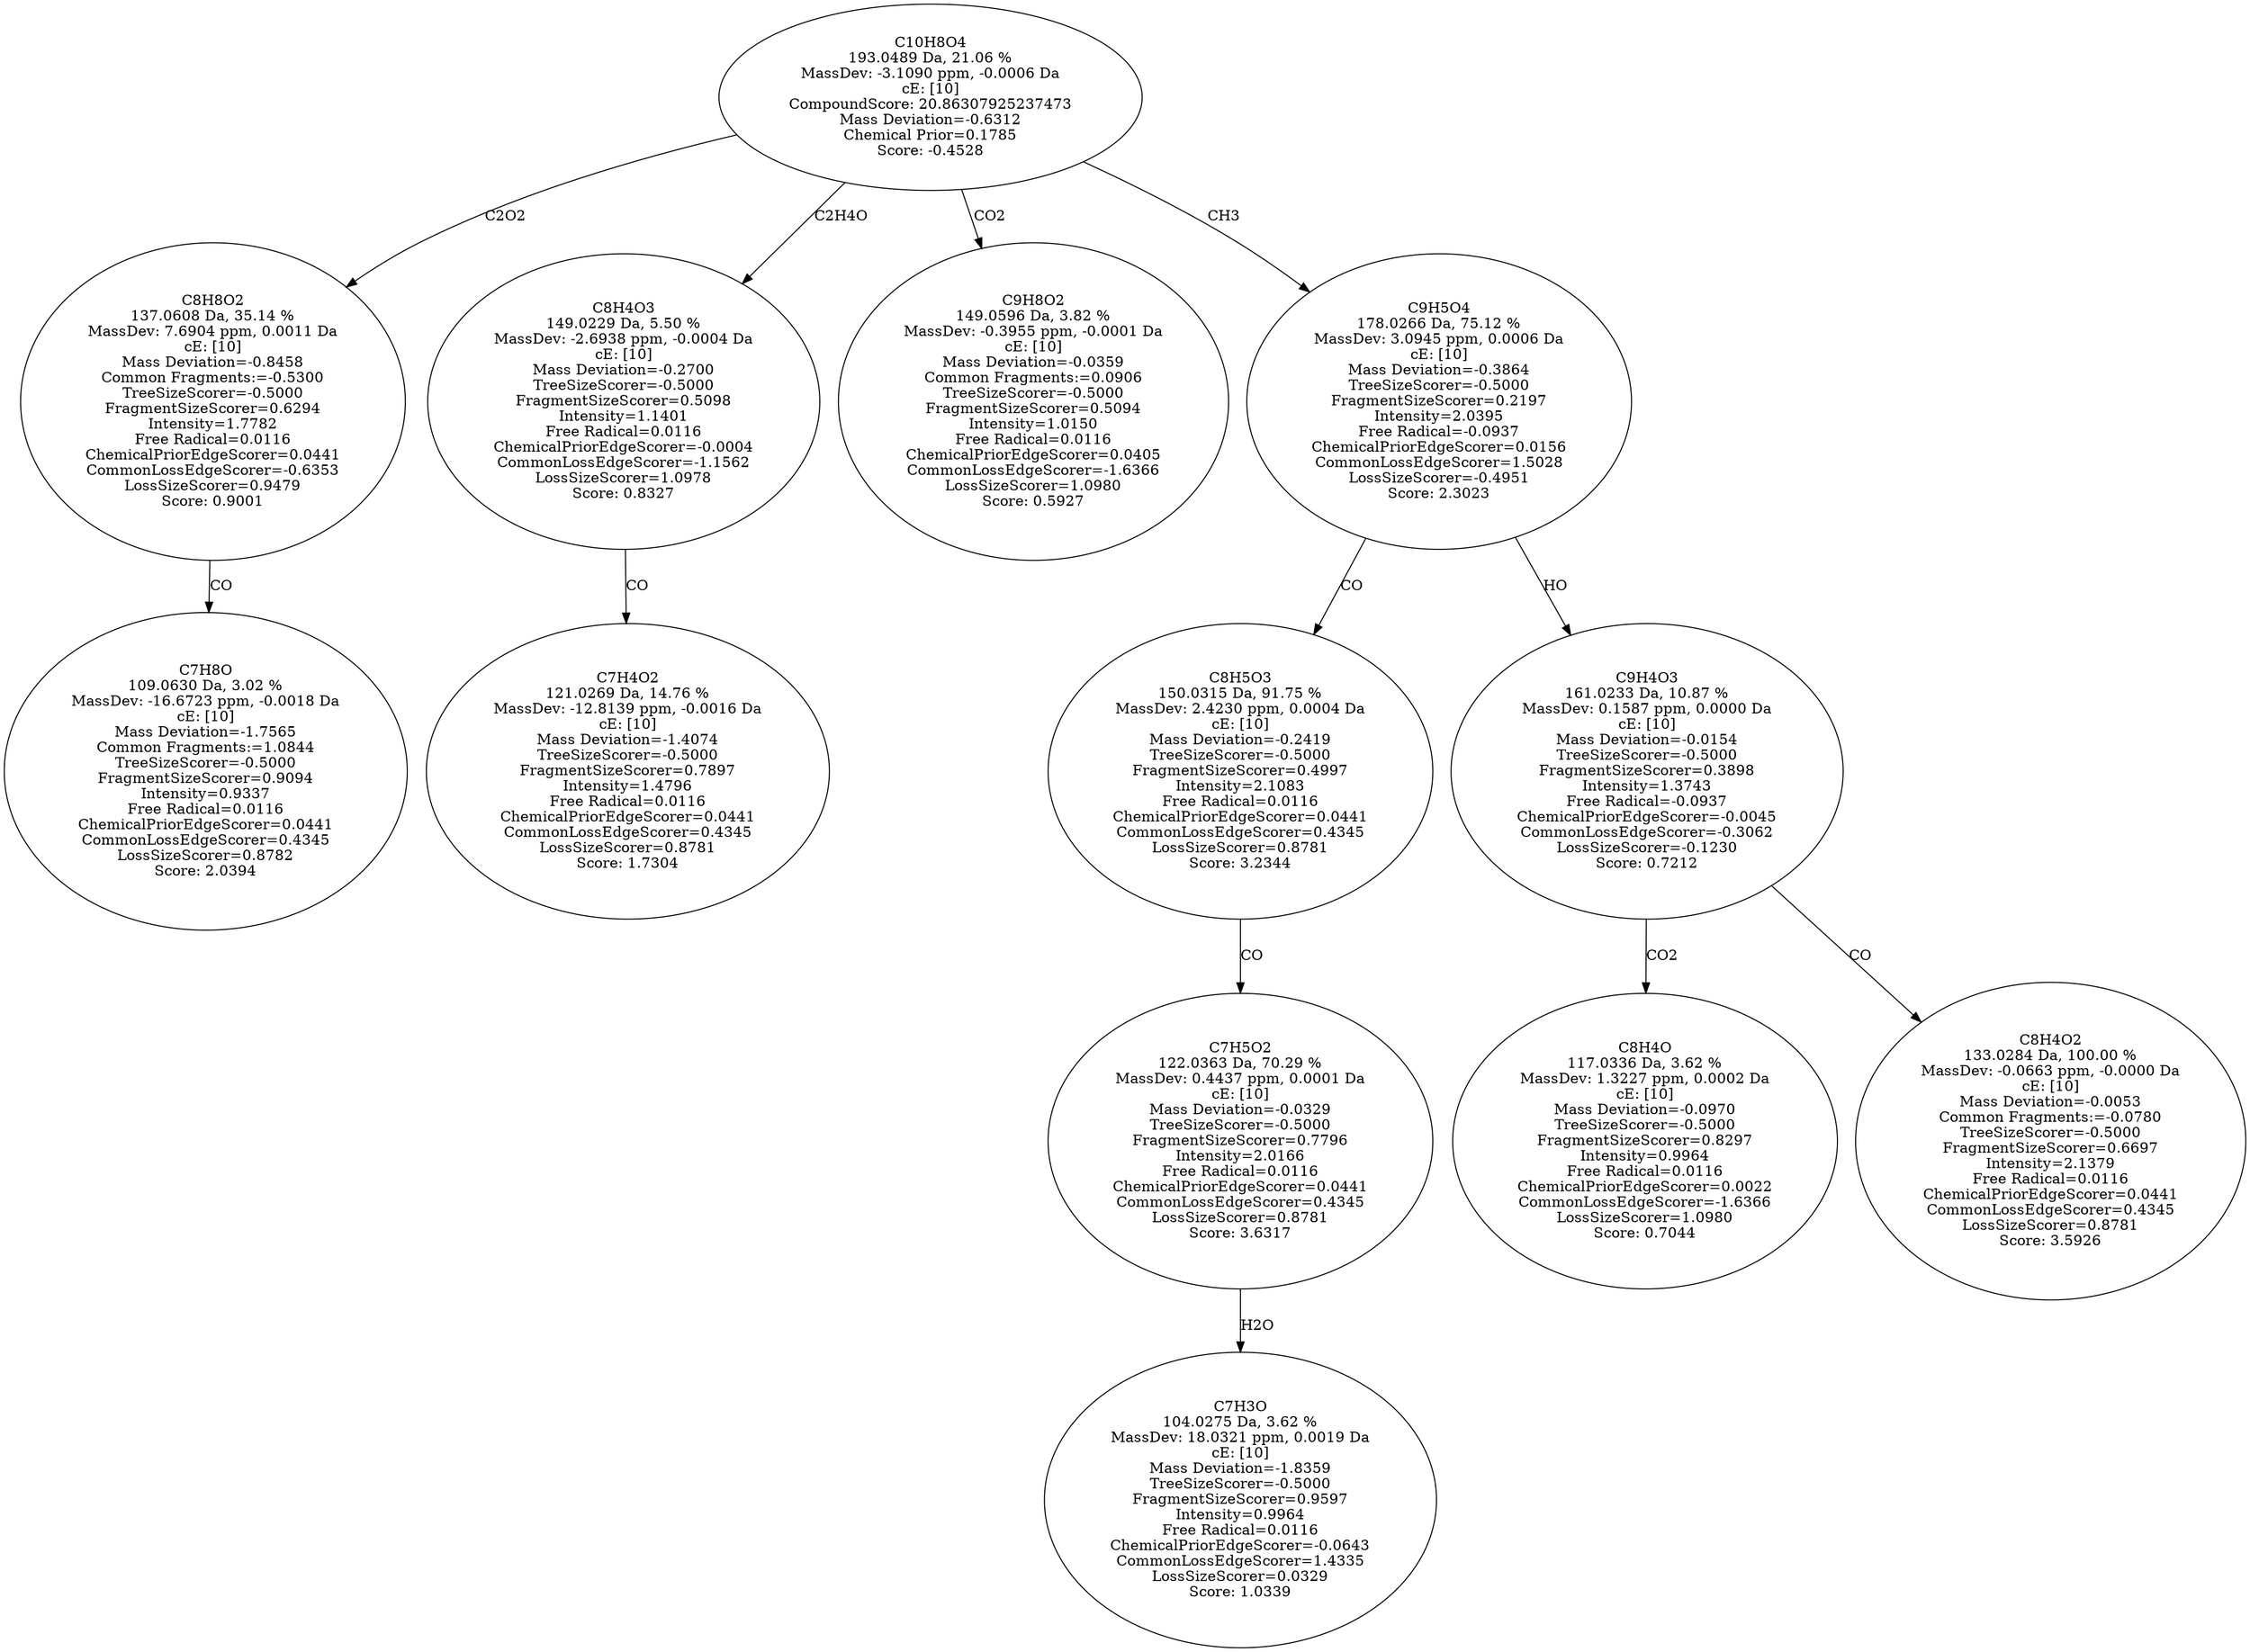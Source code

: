 strict digraph {
v1 [label="C7H8O\n109.0630 Da, 3.02 %\nMassDev: -16.6723 ppm, -0.0018 Da\ncE: [10]\nMass Deviation=-1.7565\nCommon Fragments:=1.0844\nTreeSizeScorer=-0.5000\nFragmentSizeScorer=0.9094\nIntensity=0.9337\nFree Radical=0.0116\nChemicalPriorEdgeScorer=0.0441\nCommonLossEdgeScorer=0.4345\nLossSizeScorer=0.8782\nScore: 2.0394"];
v2 [label="C8H8O2\n137.0608 Da, 35.14 %\nMassDev: 7.6904 ppm, 0.0011 Da\ncE: [10]\nMass Deviation=-0.8458\nCommon Fragments:=-0.5300\nTreeSizeScorer=-0.5000\nFragmentSizeScorer=0.6294\nIntensity=1.7782\nFree Radical=0.0116\nChemicalPriorEdgeScorer=0.0441\nCommonLossEdgeScorer=-0.6353\nLossSizeScorer=0.9479\nScore: 0.9001"];
v3 [label="C7H4O2\n121.0269 Da, 14.76 %\nMassDev: -12.8139 ppm, -0.0016 Da\ncE: [10]\nMass Deviation=-1.4074\nTreeSizeScorer=-0.5000\nFragmentSizeScorer=0.7897\nIntensity=1.4796\nFree Radical=0.0116\nChemicalPriorEdgeScorer=0.0441\nCommonLossEdgeScorer=0.4345\nLossSizeScorer=0.8781\nScore: 1.7304"];
v4 [label="C8H4O3\n149.0229 Da, 5.50 %\nMassDev: -2.6938 ppm, -0.0004 Da\ncE: [10]\nMass Deviation=-0.2700\nTreeSizeScorer=-0.5000\nFragmentSizeScorer=0.5098\nIntensity=1.1401\nFree Radical=0.0116\nChemicalPriorEdgeScorer=-0.0004\nCommonLossEdgeScorer=-1.1562\nLossSizeScorer=1.0978\nScore: 0.8327"];
v5 [label="C9H8O2\n149.0596 Da, 3.82 %\nMassDev: -0.3955 ppm, -0.0001 Da\ncE: [10]\nMass Deviation=-0.0359\nCommon Fragments:=0.0906\nTreeSizeScorer=-0.5000\nFragmentSizeScorer=0.5094\nIntensity=1.0150\nFree Radical=0.0116\nChemicalPriorEdgeScorer=0.0405\nCommonLossEdgeScorer=-1.6366\nLossSizeScorer=1.0980\nScore: 0.5927"];
v6 [label="C7H3O\n104.0275 Da, 3.62 %\nMassDev: 18.0321 ppm, 0.0019 Da\ncE: [10]\nMass Deviation=-1.8359\nTreeSizeScorer=-0.5000\nFragmentSizeScorer=0.9597\nIntensity=0.9964\nFree Radical=0.0116\nChemicalPriorEdgeScorer=-0.0643\nCommonLossEdgeScorer=1.4335\nLossSizeScorer=0.0329\nScore: 1.0339"];
v7 [label="C7H5O2\n122.0363 Da, 70.29 %\nMassDev: 0.4437 ppm, 0.0001 Da\ncE: [10]\nMass Deviation=-0.0329\nTreeSizeScorer=-0.5000\nFragmentSizeScorer=0.7796\nIntensity=2.0166\nFree Radical=0.0116\nChemicalPriorEdgeScorer=0.0441\nCommonLossEdgeScorer=0.4345\nLossSizeScorer=0.8781\nScore: 3.6317"];
v8 [label="C8H5O3\n150.0315 Da, 91.75 %\nMassDev: 2.4230 ppm, 0.0004 Da\ncE: [10]\nMass Deviation=-0.2419\nTreeSizeScorer=-0.5000\nFragmentSizeScorer=0.4997\nIntensity=2.1083\nFree Radical=0.0116\nChemicalPriorEdgeScorer=0.0441\nCommonLossEdgeScorer=0.4345\nLossSizeScorer=0.8781\nScore: 3.2344"];
v9 [label="C8H4O\n117.0336 Da, 3.62 %\nMassDev: 1.3227 ppm, 0.0002 Da\ncE: [10]\nMass Deviation=-0.0970\nTreeSizeScorer=-0.5000\nFragmentSizeScorer=0.8297\nIntensity=0.9964\nFree Radical=0.0116\nChemicalPriorEdgeScorer=0.0022\nCommonLossEdgeScorer=-1.6366\nLossSizeScorer=1.0980\nScore: 0.7044"];
v10 [label="C8H4O2\n133.0284 Da, 100.00 %\nMassDev: -0.0663 ppm, -0.0000 Da\ncE: [10]\nMass Deviation=-0.0053\nCommon Fragments:=-0.0780\nTreeSizeScorer=-0.5000\nFragmentSizeScorer=0.6697\nIntensity=2.1379\nFree Radical=0.0116\nChemicalPriorEdgeScorer=0.0441\nCommonLossEdgeScorer=0.4345\nLossSizeScorer=0.8781\nScore: 3.5926"];
v11 [label="C9H4O3\n161.0233 Da, 10.87 %\nMassDev: 0.1587 ppm, 0.0000 Da\ncE: [10]\nMass Deviation=-0.0154\nTreeSizeScorer=-0.5000\nFragmentSizeScorer=0.3898\nIntensity=1.3743\nFree Radical=-0.0937\nChemicalPriorEdgeScorer=-0.0045\nCommonLossEdgeScorer=-0.3062\nLossSizeScorer=-0.1230\nScore: 0.7212"];
v12 [label="C9H5O4\n178.0266 Da, 75.12 %\nMassDev: 3.0945 ppm, 0.0006 Da\ncE: [10]\nMass Deviation=-0.3864\nTreeSizeScorer=-0.5000\nFragmentSizeScorer=0.2197\nIntensity=2.0395\nFree Radical=-0.0937\nChemicalPriorEdgeScorer=0.0156\nCommonLossEdgeScorer=1.5028\nLossSizeScorer=-0.4951\nScore: 2.3023"];
v13 [label="C10H8O4\n193.0489 Da, 21.06 %\nMassDev: -3.1090 ppm, -0.0006 Da\ncE: [10]\nCompoundScore: 20.86307925237473\nMass Deviation=-0.6312\nChemical Prior=0.1785\nScore: -0.4528"];
v2 -> v1 [label="CO"];
v13 -> v2 [label="C2O2"];
v4 -> v3 [label="CO"];
v13 -> v4 [label="C2H4O"];
v13 -> v5 [label="CO2"];
v7 -> v6 [label="H2O"];
v8 -> v7 [label="CO"];
v12 -> v8 [label="CO"];
v11 -> v9 [label="CO2"];
v11 -> v10 [label="CO"];
v12 -> v11 [label="HO"];
v13 -> v12 [label="CH3"];
}